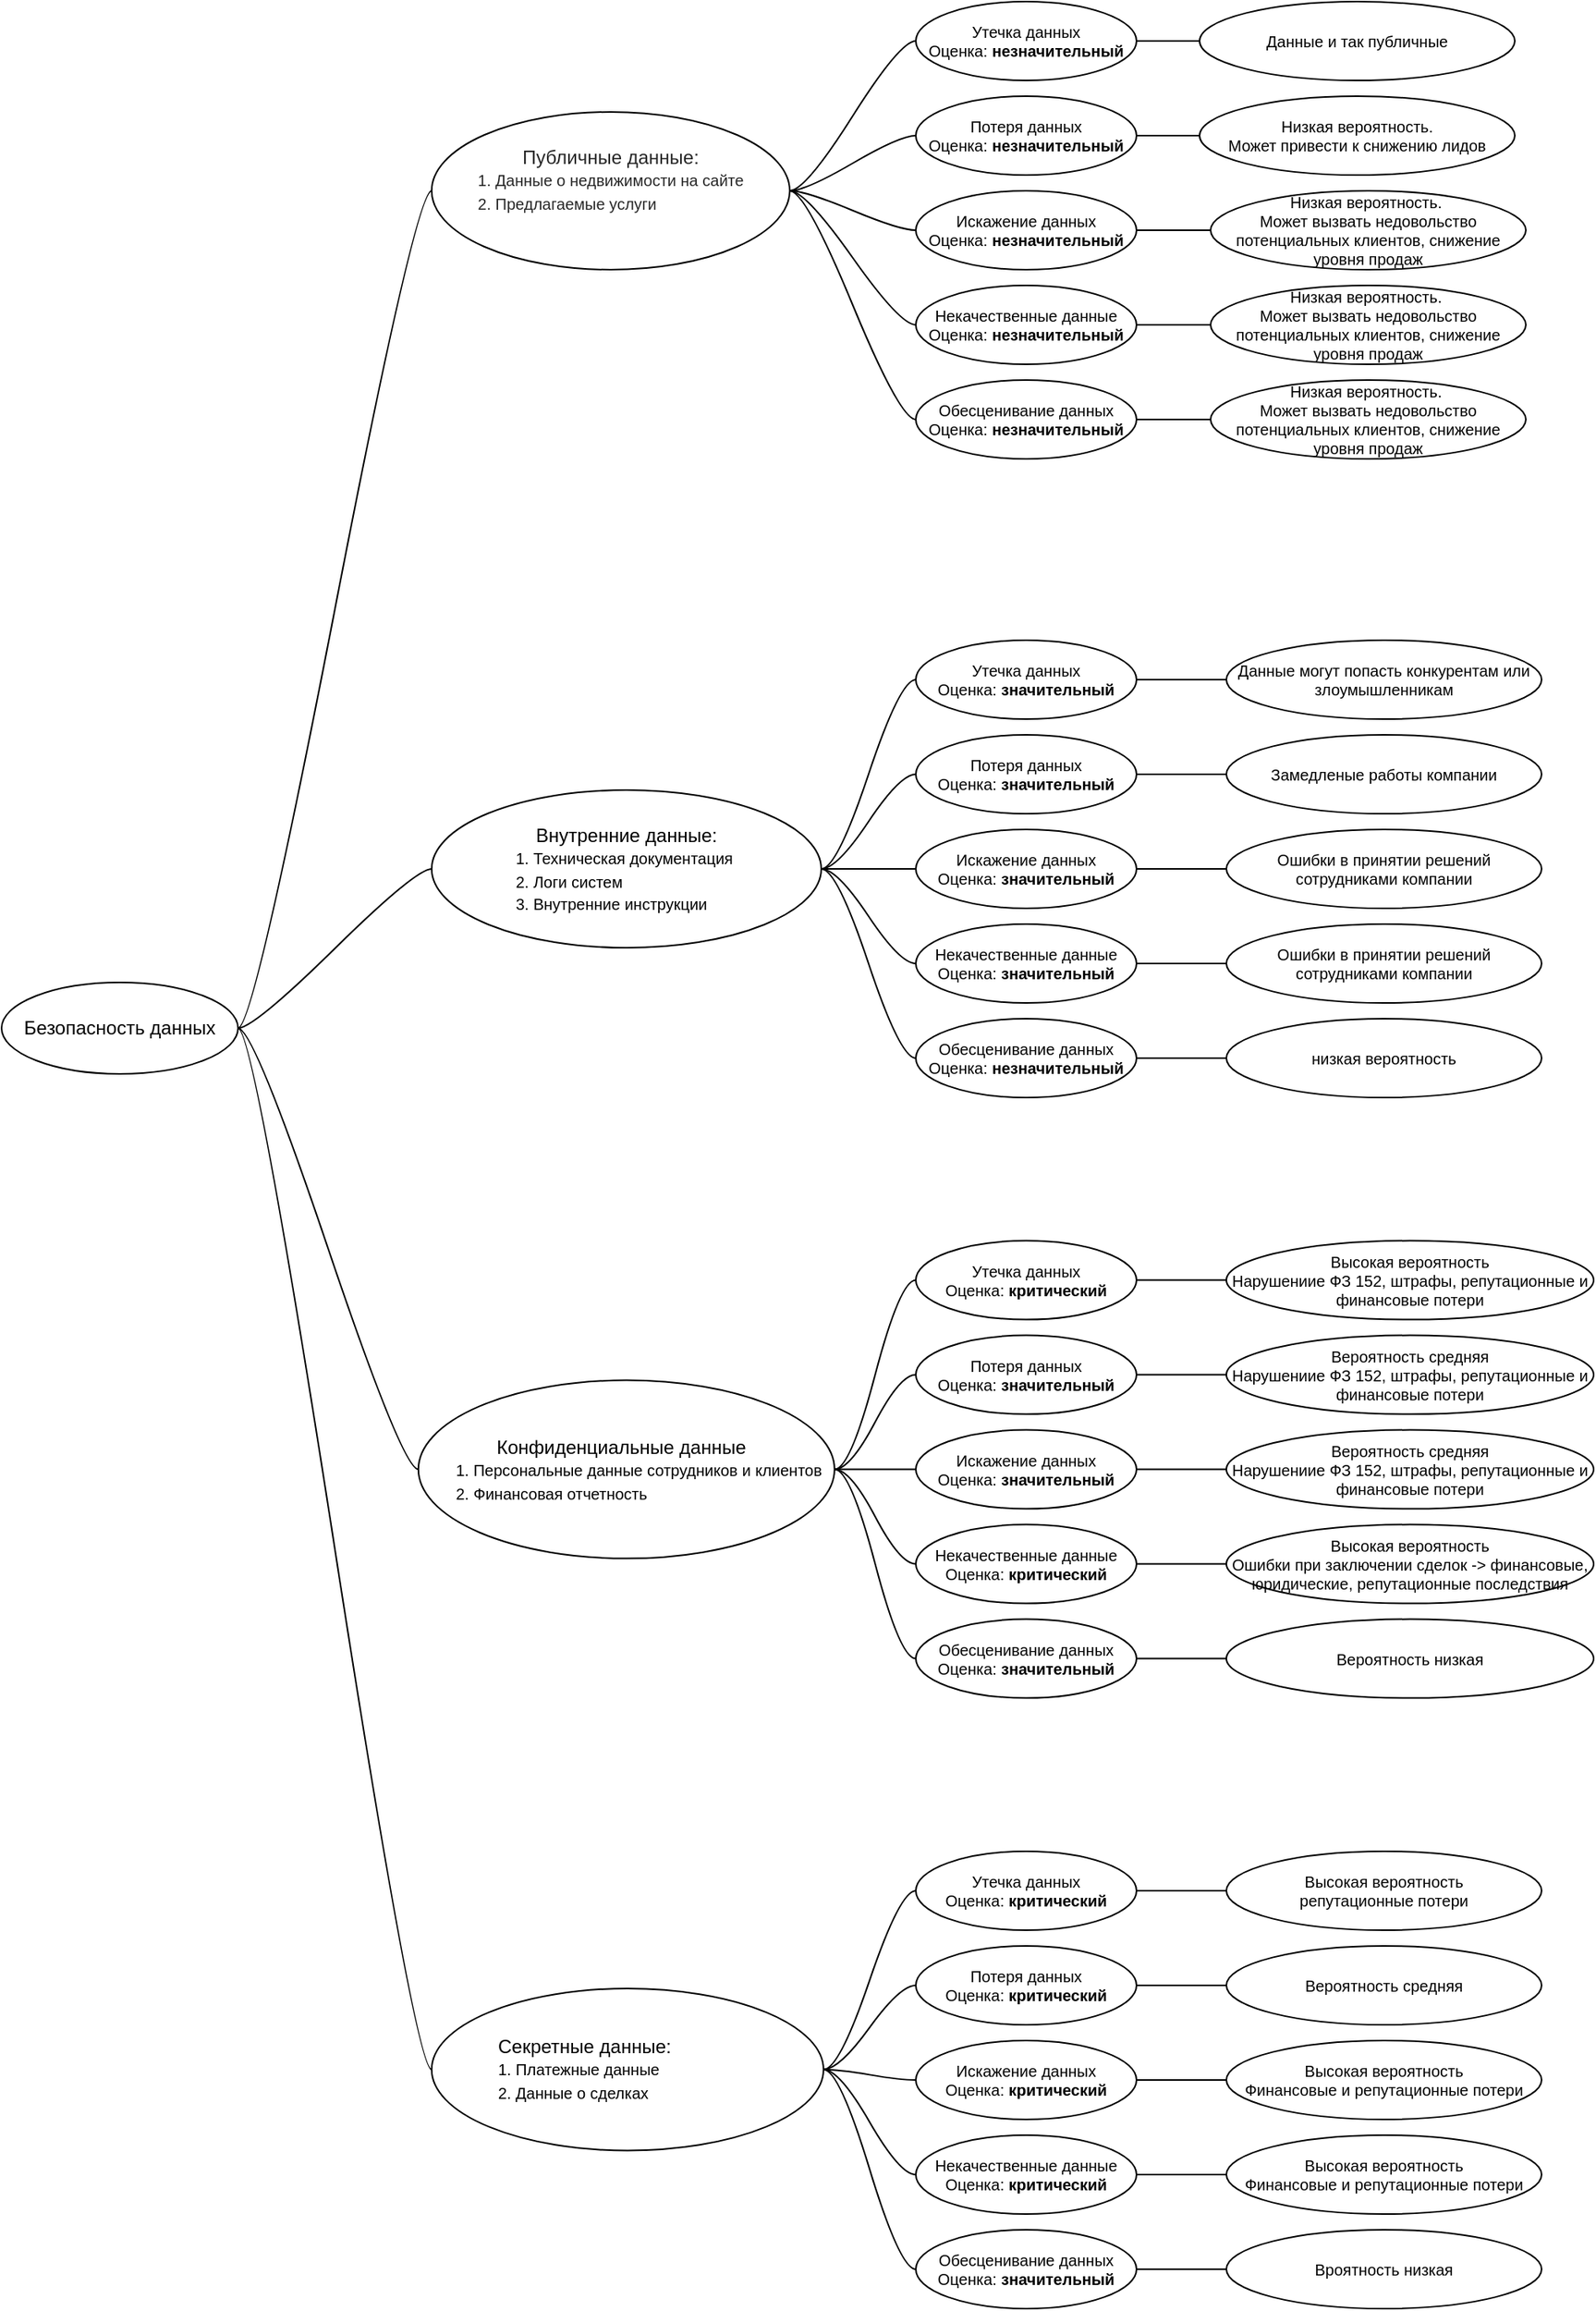 <mxfile border="50" scale="3" compressed="false" locked="false" version="28.0.7">
  <diagram name="Blank" id="YmL12bMKpDGza6XwsDPr">
    <mxGraphModel dx="1975" dy="1489" grid="1" gridSize="10" guides="1" tooltips="1" connect="1" arrows="1" fold="1" page="1" pageScale="1" pageWidth="827" pageHeight="1169" background="none" math="1" shadow="0" adaptiveColors="simple">
      <root>
        <mxCell id="X5NqExCQtvZxIxQ7pmgY-0" />
        <mxCell id="1" parent="X5NqExCQtvZxIxQ7pmgY-0" />
        <mxCell id="Xtbtvbpdz62l11RlzFsb-3" style="edgeStyle=entityRelationEdgeStyle;rounded=0;orthogonalLoop=1;jettySize=auto;html=1;startArrow=none;endArrow=none;segment=10;curved=1;sourcePerimeterSpacing=0;targetPerimeterSpacing=0;labelBackgroundColor=none;fontColor=default;" edge="1" parent="1" source="Xtbtvbpdz62l11RlzFsb-1" target="Xtbtvbpdz62l11RlzFsb-4">
          <mxGeometry relative="1" as="geometry">
            <mxPoint x="402.855" y="257.701" as="targetPoint" />
          </mxGeometry>
        </mxCell>
        <mxCell id="Xtbtvbpdz62l11RlzFsb-6" style="edgeStyle=entityRelationEdgeStyle;rounded=0;orthogonalLoop=1;jettySize=auto;html=1;startArrow=none;endArrow=none;segment=10;curved=1;sourcePerimeterSpacing=0;targetPerimeterSpacing=0;labelBackgroundColor=none;fontColor=default;" edge="1" parent="1" source="Xtbtvbpdz62l11RlzFsb-1" target="Xtbtvbpdz62l11RlzFsb-5">
          <mxGeometry relative="1" as="geometry" />
        </mxCell>
        <mxCell id="Xtbtvbpdz62l11RlzFsb-8" style="edgeStyle=entityRelationEdgeStyle;rounded=0;orthogonalLoop=1;jettySize=auto;html=1;startArrow=none;endArrow=none;segment=10;curved=1;sourcePerimeterSpacing=0;targetPerimeterSpacing=0;labelBackgroundColor=none;fontColor=default;" edge="1" parent="1" source="Xtbtvbpdz62l11RlzFsb-1" target="Xtbtvbpdz62l11RlzFsb-7">
          <mxGeometry relative="1" as="geometry" />
        </mxCell>
        <mxCell id="Xtbtvbpdz62l11RlzFsb-9" style="edgeStyle=entityRelationEdgeStyle;rounded=0;orthogonalLoop=1;jettySize=auto;html=1;startArrow=none;endArrow=none;segment=10;curved=1;sourcePerimeterSpacing=0;targetPerimeterSpacing=0;labelBackgroundColor=none;fontColor=default;" edge="1" parent="1" source="Xtbtvbpdz62l11RlzFsb-1" target="Xtbtvbpdz62l11RlzFsb-10">
          <mxGeometry relative="1" as="geometry">
            <mxPoint x="286.417" y="550.893" as="targetPoint" />
          </mxGeometry>
        </mxCell>
        <mxCell id="Xtbtvbpdz62l11RlzFsb-1" value="Безопасность данных" style="ellipse;whiteSpace=wrap;html=1;align=center;newEdgeStyle={&quot;edgeStyle&quot;:&quot;entityRelationEdgeStyle&quot;,&quot;startArrow&quot;:&quot;none&quot;,&quot;endArrow&quot;:&quot;none&quot;,&quot;segment&quot;:10,&quot;curved&quot;:1,&quot;sourcePerimeterSpacing&quot;:0,&quot;targetPerimeterSpacing&quot;:0};treeFolding=1;treeMoving=1;rotation=0;labelBackgroundColor=none;rounded=0;" vertex="1" parent="1">
          <mxGeometry x="50" y="642" width="150" height="58" as="geometry" />
        </mxCell>
        <mxCell id="Xtbtvbpdz62l11RlzFsb-27" style="edgeStyle=entityRelationEdgeStyle;rounded=0;orthogonalLoop=1;jettySize=auto;html=1;startArrow=none;endArrow=none;segment=10;curved=1;sourcePerimeterSpacing=0;targetPerimeterSpacing=0;" edge="1" parent="1" source="Xtbtvbpdz62l11RlzFsb-4" target="Xtbtvbpdz62l11RlzFsb-26">
          <mxGeometry relative="1" as="geometry" />
        </mxCell>
        <mxCell id="Xtbtvbpdz62l11RlzFsb-63" style="edgeStyle=entityRelationEdgeStyle;rounded=0;orthogonalLoop=1;jettySize=auto;html=1;startArrow=none;endArrow=none;segment=10;curved=1;sourcePerimeterSpacing=0;targetPerimeterSpacing=0;" edge="1" parent="1" source="Xtbtvbpdz62l11RlzFsb-4" target="Xtbtvbpdz62l11RlzFsb-62">
          <mxGeometry relative="1" as="geometry" />
        </mxCell>
        <mxCell id="Xtbtvbpdz62l11RlzFsb-71" style="edgeStyle=entityRelationEdgeStyle;rounded=0;orthogonalLoop=1;jettySize=auto;html=1;startArrow=none;endArrow=none;segment=10;curved=1;sourcePerimeterSpacing=0;targetPerimeterSpacing=0;" edge="1" parent="1" source="Xtbtvbpdz62l11RlzFsb-4" target="Xtbtvbpdz62l11RlzFsb-70">
          <mxGeometry relative="1" as="geometry" />
        </mxCell>
        <mxCell id="Xtbtvbpdz62l11RlzFsb-75" style="edgeStyle=entityRelationEdgeStyle;rounded=0;orthogonalLoop=1;jettySize=auto;html=1;startArrow=none;endArrow=none;segment=10;curved=1;sourcePerimeterSpacing=0;targetPerimeterSpacing=0;" edge="1" parent="1" source="Xtbtvbpdz62l11RlzFsb-4" target="Xtbtvbpdz62l11RlzFsb-74">
          <mxGeometry relative="1" as="geometry" />
        </mxCell>
        <mxCell id="Xtbtvbpdz62l11RlzFsb-77" style="edgeStyle=entityRelationEdgeStyle;rounded=0;orthogonalLoop=1;jettySize=auto;html=1;startArrow=none;endArrow=none;segment=10;curved=1;sourcePerimeterSpacing=0;targetPerimeterSpacing=0;entryX=0;entryY=0.5;entryDx=0;entryDy=0;" edge="1" parent="1" source="Xtbtvbpdz62l11RlzFsb-4" target="Xtbtvbpdz62l11RlzFsb-76">
          <mxGeometry relative="1" as="geometry" />
        </mxCell>
        <mxCell id="Xtbtvbpdz62l11RlzFsb-4" value="&lt;span style=&quot;color: rgba(0, 0, 0, 0.85); font-family: &amp;quot;YS Text&amp;quot;, sans-serif; text-align: left; white-space-collapse: preserve-breaks;&quot;&gt;&lt;font&gt;Публичные данные:&lt;/font&gt;&lt;/span&gt;&lt;div style=&quot;text-align: left;&quot;&gt;&lt;span style=&quot;color: rgba(0, 0, 0, 0.85); font-family: &amp;quot;YS Text&amp;quot;, sans-serif; white-space-collapse: preserve-breaks;&quot;&gt;&lt;font style=&quot;font-size: 10px;&quot;&gt;1. Данные о недвижимости на сайте&lt;/font&gt;&lt;/span&gt;&lt;/div&gt;&lt;div style=&quot;text-align: left;&quot;&gt;&lt;span style=&quot;color: rgba(0, 0, 0, 0.85); font-family: &amp;quot;YS Text&amp;quot;, sans-serif; white-space-collapse: preserve-breaks;&quot;&gt;&lt;font style=&quot;font-size: 10px;&quot;&gt;2. Предлагаемые услуги&lt;/font&gt;&lt;/span&gt;&lt;/div&gt;&lt;div style=&quot;text-align: left;&quot;&gt;&lt;span style=&quot;color: rgba(0, 0, 0, 0.85); font-family: &amp;quot;YS Text&amp;quot;, sans-serif; white-space-collapse: preserve-breaks;&quot;&gt;&lt;font&gt;&lt;br&gt;&lt;/font&gt;&lt;/span&gt;&lt;/div&gt;" style="ellipse;whiteSpace=wrap;html=1;align=center;newEdgeStyle={&quot;edgeStyle&quot;:&quot;entityRelationEdgeStyle&quot;,&quot;startArrow&quot;:&quot;none&quot;,&quot;endArrow&quot;:&quot;none&quot;,&quot;segment&quot;:10,&quot;curved&quot;:1,&quot;sourcePerimeterSpacing&quot;:0,&quot;targetPerimeterSpacing&quot;:0};treeFolding=1;treeMoving=1;labelBackgroundColor=none;rounded=0;textShadow=0;labelBorderColor=none;" vertex="1" parent="1">
          <mxGeometry x="322.85" y="90" width="227.15" height="100" as="geometry" />
        </mxCell>
        <mxCell id="Xtbtvbpdz62l11RlzFsb-87" style="edgeStyle=entityRelationEdgeStyle;rounded=0;orthogonalLoop=1;jettySize=auto;html=1;startArrow=none;endArrow=none;segment=10;curved=1;sourcePerimeterSpacing=0;targetPerimeterSpacing=0;" edge="1" parent="1" source="Xtbtvbpdz62l11RlzFsb-5" target="Xtbtvbpdz62l11RlzFsb-84">
          <mxGeometry relative="1" as="geometry" />
        </mxCell>
        <mxCell id="Xtbtvbpdz62l11RlzFsb-88" style="edgeStyle=entityRelationEdgeStyle;rounded=0;orthogonalLoop=1;jettySize=auto;html=1;startArrow=none;endArrow=none;segment=10;curved=1;sourcePerimeterSpacing=0;targetPerimeterSpacing=0;" edge="1" parent="1" source="Xtbtvbpdz62l11RlzFsb-5" target="Xtbtvbpdz62l11RlzFsb-82">
          <mxGeometry relative="1" as="geometry" />
        </mxCell>
        <mxCell id="Xtbtvbpdz62l11RlzFsb-89" style="edgeStyle=entityRelationEdgeStyle;rounded=0;orthogonalLoop=1;jettySize=auto;html=1;startArrow=none;endArrow=none;segment=10;curved=1;sourcePerimeterSpacing=0;targetPerimeterSpacing=0;" edge="1" parent="1" source="Xtbtvbpdz62l11RlzFsb-5" target="Xtbtvbpdz62l11RlzFsb-83">
          <mxGeometry relative="1" as="geometry" />
        </mxCell>
        <mxCell id="Xtbtvbpdz62l11RlzFsb-90" style="edgeStyle=entityRelationEdgeStyle;rounded=0;orthogonalLoop=1;jettySize=auto;html=1;startArrow=none;endArrow=none;segment=10;curved=1;sourcePerimeterSpacing=0;targetPerimeterSpacing=0;" edge="1" parent="1" source="Xtbtvbpdz62l11RlzFsb-5" target="Xtbtvbpdz62l11RlzFsb-85">
          <mxGeometry relative="1" as="geometry" />
        </mxCell>
        <mxCell id="Xtbtvbpdz62l11RlzFsb-91" style="edgeStyle=entityRelationEdgeStyle;rounded=0;orthogonalLoop=1;jettySize=auto;html=1;startArrow=none;endArrow=none;segment=10;curved=1;sourcePerimeterSpacing=0;targetPerimeterSpacing=0;" edge="1" parent="1" source="Xtbtvbpdz62l11RlzFsb-5" target="Xtbtvbpdz62l11RlzFsb-86">
          <mxGeometry relative="1" as="geometry" />
        </mxCell>
        <mxCell id="Xtbtvbpdz62l11RlzFsb-5" value="Внутренние данные:&lt;br&gt;&lt;div style=&quot;text-align: left;&quot;&gt;&lt;span style=&quot;background-color: transparent; color: light-dark(rgb(0, 0, 0), rgb(255, 255, 255));&quot;&gt;&lt;font style=&quot;font-size: 10px;&quot;&gt;1. Техническая документация&amp;nbsp;&lt;/font&gt;&lt;/span&gt;&lt;/div&gt;&lt;div style=&quot;text-align: left;&quot;&gt;&lt;span style=&quot;font-size: 10px;&quot;&gt;2. Логи систем&lt;/span&gt;&lt;/div&gt;&lt;div style=&quot;text-align: left;&quot;&gt;&lt;span style=&quot;font-size: 10px;&quot;&gt;3. Внутренние инструкции&lt;/span&gt;&lt;/div&gt;" style="ellipse;whiteSpace=wrap;html=1;align=center;newEdgeStyle={&quot;edgeStyle&quot;:&quot;entityRelationEdgeStyle&quot;,&quot;startArrow&quot;:&quot;none&quot;,&quot;endArrow&quot;:&quot;none&quot;,&quot;segment&quot;:10,&quot;curved&quot;:1,&quot;sourcePerimeterSpacing&quot;:0,&quot;targetPerimeterSpacing&quot;:0};treeFolding=1;treeMoving=1;labelBackgroundColor=none;rounded=0;" vertex="1" parent="1">
          <mxGeometry x="322.85" y="520" width="247.15" height="100" as="geometry" />
        </mxCell>
        <mxCell id="Xtbtvbpdz62l11RlzFsb-144" style="edgeStyle=entityRelationEdgeStyle;rounded=0;orthogonalLoop=1;jettySize=auto;html=1;startArrow=none;endArrow=none;segment=10;curved=1;sourcePerimeterSpacing=0;targetPerimeterSpacing=0;" edge="1" parent="1" source="Xtbtvbpdz62l11RlzFsb-7" target="Xtbtvbpdz62l11RlzFsb-93">
          <mxGeometry relative="1" as="geometry" />
        </mxCell>
        <mxCell id="Xtbtvbpdz62l11RlzFsb-146" style="edgeStyle=entityRelationEdgeStyle;rounded=0;orthogonalLoop=1;jettySize=auto;html=1;startArrow=none;endArrow=none;segment=10;curved=1;sourcePerimeterSpacing=0;targetPerimeterSpacing=0;" edge="1" parent="1" source="Xtbtvbpdz62l11RlzFsb-7" target="Xtbtvbpdz62l11RlzFsb-94">
          <mxGeometry relative="1" as="geometry" />
        </mxCell>
        <mxCell id="Xtbtvbpdz62l11RlzFsb-147" style="edgeStyle=entityRelationEdgeStyle;rounded=0;orthogonalLoop=1;jettySize=auto;html=1;startArrow=none;endArrow=none;segment=10;curved=1;sourcePerimeterSpacing=0;targetPerimeterSpacing=0;" edge="1" parent="1" source="Xtbtvbpdz62l11RlzFsb-7" target="Xtbtvbpdz62l11RlzFsb-92">
          <mxGeometry relative="1" as="geometry" />
        </mxCell>
        <mxCell id="Xtbtvbpdz62l11RlzFsb-148" style="edgeStyle=entityRelationEdgeStyle;rounded=0;orthogonalLoop=1;jettySize=auto;html=1;startArrow=none;endArrow=none;segment=10;curved=1;sourcePerimeterSpacing=0;targetPerimeterSpacing=0;" edge="1" parent="1" source="Xtbtvbpdz62l11RlzFsb-7" target="Xtbtvbpdz62l11RlzFsb-95">
          <mxGeometry relative="1" as="geometry" />
        </mxCell>
        <mxCell id="Xtbtvbpdz62l11RlzFsb-149" style="edgeStyle=entityRelationEdgeStyle;rounded=0;orthogonalLoop=1;jettySize=auto;html=1;startArrow=none;endArrow=none;segment=10;curved=1;sourcePerimeterSpacing=0;targetPerimeterSpacing=0;" edge="1" parent="1" source="Xtbtvbpdz62l11RlzFsb-7" target="Xtbtvbpdz62l11RlzFsb-96">
          <mxGeometry relative="1" as="geometry" />
        </mxCell>
        <mxCell id="Xtbtvbpdz62l11RlzFsb-7" value="&lt;div style=&quot;text-align: center;&quot;&gt;&lt;span style=&quot;background-color: transparent; color: light-dark(rgb(0, 0, 0), rgb(255, 255, 255));&quot;&gt;Конфиденциальные данные&lt;/span&gt;&lt;/div&gt;&lt;div style=&quot;&quot;&gt;&lt;font size=&quot;1&quot;&gt;&lt;span style=&quot;white-space: pre;&quot;&gt;&#x9;&lt;/span&gt;1. Персональные данные сотрудников и клиентов&lt;/font&gt;&lt;/div&gt;&lt;div style=&quot;&quot;&gt;&lt;font size=&quot;1&quot;&gt;&lt;span style=&quot;white-space: pre;&quot;&gt;&#x9;&lt;/span&gt;2. Финансовая отчетность&lt;/font&gt;&lt;/div&gt;" style="ellipse;whiteSpace=wrap;html=1;align=left;newEdgeStyle={&quot;edgeStyle&quot;:&quot;entityRelationEdgeStyle&quot;,&quot;startArrow&quot;:&quot;none&quot;,&quot;endArrow&quot;:&quot;none&quot;,&quot;segment&quot;:10,&quot;curved&quot;:1,&quot;sourcePerimeterSpacing&quot;:0,&quot;targetPerimeterSpacing&quot;:0};treeFolding=1;treeMoving=1;labelBackgroundColor=none;rounded=0;" vertex="1" parent="1">
          <mxGeometry x="314.42" y="894.29" width="264" height="113" as="geometry" />
        </mxCell>
        <mxCell id="Xtbtvbpdz62l11RlzFsb-145" style="edgeStyle=entityRelationEdgeStyle;rounded=0;orthogonalLoop=1;jettySize=auto;html=1;startArrow=none;endArrow=none;segment=10;curved=1;sourcePerimeterSpacing=0;targetPerimeterSpacing=0;" edge="1" parent="1" source="Xtbtvbpdz62l11RlzFsb-10" target="Xtbtvbpdz62l11RlzFsb-132">
          <mxGeometry relative="1" as="geometry" />
        </mxCell>
        <mxCell id="Xtbtvbpdz62l11RlzFsb-150" style="edgeStyle=entityRelationEdgeStyle;rounded=0;orthogonalLoop=1;jettySize=auto;html=1;startArrow=none;endArrow=none;segment=10;curved=1;sourcePerimeterSpacing=0;targetPerimeterSpacing=0;" edge="1" parent="1" source="Xtbtvbpdz62l11RlzFsb-10" target="Xtbtvbpdz62l11RlzFsb-134">
          <mxGeometry relative="1" as="geometry" />
        </mxCell>
        <mxCell id="Xtbtvbpdz62l11RlzFsb-151" style="edgeStyle=entityRelationEdgeStyle;rounded=0;orthogonalLoop=1;jettySize=auto;html=1;startArrow=none;endArrow=none;segment=10;curved=1;sourcePerimeterSpacing=0;targetPerimeterSpacing=0;" edge="1" parent="1" source="Xtbtvbpdz62l11RlzFsb-10" target="Xtbtvbpdz62l11RlzFsb-130">
          <mxGeometry relative="1" as="geometry" />
        </mxCell>
        <mxCell id="Xtbtvbpdz62l11RlzFsb-152" style="edgeStyle=entityRelationEdgeStyle;rounded=0;orthogonalLoop=1;jettySize=auto;html=1;startArrow=none;endArrow=none;segment=10;curved=1;sourcePerimeterSpacing=0;targetPerimeterSpacing=0;" edge="1" parent="1" source="Xtbtvbpdz62l11RlzFsb-10" target="Xtbtvbpdz62l11RlzFsb-136">
          <mxGeometry relative="1" as="geometry" />
        </mxCell>
        <mxCell id="Xtbtvbpdz62l11RlzFsb-153" style="edgeStyle=entityRelationEdgeStyle;rounded=0;orthogonalLoop=1;jettySize=auto;html=1;startArrow=none;endArrow=none;segment=10;curved=1;sourcePerimeterSpacing=0;targetPerimeterSpacing=0;" edge="1" parent="1" source="Xtbtvbpdz62l11RlzFsb-10" target="Xtbtvbpdz62l11RlzFsb-138">
          <mxGeometry relative="1" as="geometry" />
        </mxCell>
        <mxCell id="Xtbtvbpdz62l11RlzFsb-10" value="&lt;blockquote style=&quot;margin: 0 0 0 40px; border: none; padding: 0px;&quot;&gt;Cекретные данные:&lt;div&gt;&lt;font style=&quot;font-size: 10px;&quot;&gt;1. Платежные данные&lt;/font&gt;&lt;/div&gt;&lt;div&gt;&lt;font style=&quot;font-size: 10px;&quot;&gt;2. Данные о сделках&lt;/font&gt;&lt;/div&gt;&lt;/blockquote&gt;" style="ellipse;whiteSpace=wrap;html=1;align=left;newEdgeStyle={&quot;edgeStyle&quot;:&quot;entityRelationEdgeStyle&quot;,&quot;startArrow&quot;:&quot;none&quot;,&quot;endArrow&quot;:&quot;none&quot;,&quot;segment&quot;:10,&quot;curved&quot;:1,&quot;sourcePerimeterSpacing&quot;:0,&quot;targetPerimeterSpacing&quot;:0};treeFolding=1;treeMoving=1;labelBackgroundColor=none;rounded=0;" vertex="1" parent="1">
          <mxGeometry x="322.85" y="1280" width="248.58" height="102.75" as="geometry" />
        </mxCell>
        <mxCell id="Xtbtvbpdz62l11RlzFsb-67" style="edgeStyle=entityRelationEdgeStyle;rounded=0;orthogonalLoop=1;jettySize=auto;html=1;startArrow=none;endArrow=none;segment=10;curved=1;sourcePerimeterSpacing=0;targetPerimeterSpacing=0;" edge="1" parent="1" source="Xtbtvbpdz62l11RlzFsb-26" target="Xtbtvbpdz62l11RlzFsb-66">
          <mxGeometry relative="1" as="geometry" />
        </mxCell>
        <mxCell id="Xtbtvbpdz62l11RlzFsb-26" value="Потеря данных&lt;div&gt;Оценка: &lt;b&gt;незначительный&lt;/b&gt;&lt;/div&gt;" style="ellipse;whiteSpace=wrap;html=1;align=center;newEdgeStyle={&quot;edgeStyle&quot;:&quot;entityRelationEdgeStyle&quot;,&quot;startArrow&quot;:&quot;none&quot;,&quot;endArrow&quot;:&quot;none&quot;,&quot;segment&quot;:10,&quot;curved&quot;:1,&quot;sourcePerimeterSpacing&quot;:0,&quot;targetPerimeterSpacing&quot;:0};treeFolding=1;treeMoving=1;labelBackgroundColor=none;rounded=0;textShadow=0;labelBorderColor=none;fontSize=10;" vertex="1" parent="1">
          <mxGeometry x="630" y="80" width="140" height="50" as="geometry" />
        </mxCell>
        <mxCell id="Xtbtvbpdz62l11RlzFsb-69" style="edgeStyle=entityRelationEdgeStyle;rounded=0;orthogonalLoop=1;jettySize=auto;html=1;startArrow=none;endArrow=none;segment=10;curved=1;sourcePerimeterSpacing=0;targetPerimeterSpacing=0;" edge="1" parent="1" source="Xtbtvbpdz62l11RlzFsb-62" target="Xtbtvbpdz62l11RlzFsb-68">
          <mxGeometry relative="1" as="geometry" />
        </mxCell>
        <mxCell id="Xtbtvbpdz62l11RlzFsb-62" value="Искажение данных&lt;br&gt;Оценка: &lt;b&gt;незначительный&lt;/b&gt;" style="ellipse;whiteSpace=wrap;html=1;align=center;newEdgeStyle={&quot;edgeStyle&quot;:&quot;entityRelationEdgeStyle&quot;,&quot;startArrow&quot;:&quot;none&quot;,&quot;endArrow&quot;:&quot;none&quot;,&quot;segment&quot;:10,&quot;curved&quot;:1,&quot;sourcePerimeterSpacing&quot;:0,&quot;targetPerimeterSpacing&quot;:0};treeFolding=1;treeMoving=1;labelBackgroundColor=none;rounded=0;textShadow=0;labelBorderColor=none;fontSize=10;" vertex="1" parent="1">
          <mxGeometry x="630" y="140" width="140" height="50" as="geometry" />
        </mxCell>
        <mxCell id="Xtbtvbpdz62l11RlzFsb-66" value="Низкая вероятность. &lt;br&gt;Может привести к снижению лидов" style="ellipse;whiteSpace=wrap;html=1;align=center;newEdgeStyle={&quot;edgeStyle&quot;:&quot;entityRelationEdgeStyle&quot;,&quot;startArrow&quot;:&quot;none&quot;,&quot;endArrow&quot;:&quot;none&quot;,&quot;segment&quot;:10,&quot;curved&quot;:1,&quot;sourcePerimeterSpacing&quot;:0,&quot;targetPerimeterSpacing&quot;:0};treeFolding=1;treeMoving=1;labelBackgroundColor=none;rounded=0;textShadow=0;labelBorderColor=none;fontSize=10;" vertex="1" parent="1">
          <mxGeometry x="810" y="80" width="200" height="50" as="geometry" />
        </mxCell>
        <mxCell id="Xtbtvbpdz62l11RlzFsb-68" value="Низкая вероятность.&amp;nbsp;&lt;div&gt;Может вызвать недовольство потенциальных клиентов, снижение уровня продаж&lt;/div&gt;" style="ellipse;whiteSpace=wrap;html=1;align=center;newEdgeStyle={&quot;edgeStyle&quot;:&quot;entityRelationEdgeStyle&quot;,&quot;startArrow&quot;:&quot;none&quot;,&quot;endArrow&quot;:&quot;none&quot;,&quot;segment&quot;:10,&quot;curved&quot;:1,&quot;sourcePerimeterSpacing&quot;:0,&quot;targetPerimeterSpacing&quot;:0};treeFolding=1;treeMoving=1;labelBackgroundColor=none;rounded=0;textShadow=0;labelBorderColor=none;fontSize=10;" vertex="1" parent="1">
          <mxGeometry x="817" y="140" width="200" height="50" as="geometry" />
        </mxCell>
        <mxCell id="Xtbtvbpdz62l11RlzFsb-73" style="edgeStyle=entityRelationEdgeStyle;rounded=0;orthogonalLoop=1;jettySize=auto;html=1;startArrow=none;endArrow=none;segment=10;curved=1;sourcePerimeterSpacing=0;targetPerimeterSpacing=0;" edge="1" parent="1" source="Xtbtvbpdz62l11RlzFsb-70" target="Xtbtvbpdz62l11RlzFsb-72">
          <mxGeometry relative="1" as="geometry" />
        </mxCell>
        <mxCell id="Xtbtvbpdz62l11RlzFsb-70" value="Утечка данных&lt;br&gt;Оценка: &lt;b&gt;незначительный&lt;/b&gt;" style="ellipse;whiteSpace=wrap;html=1;align=center;newEdgeStyle={&quot;edgeStyle&quot;:&quot;entityRelationEdgeStyle&quot;,&quot;startArrow&quot;:&quot;none&quot;,&quot;endArrow&quot;:&quot;none&quot;,&quot;segment&quot;:10,&quot;curved&quot;:1,&quot;sourcePerimeterSpacing&quot;:0,&quot;targetPerimeterSpacing&quot;:0};treeFolding=1;treeMoving=1;labelBackgroundColor=none;rounded=0;textShadow=0;labelBorderColor=none;fontSize=10;" vertex="1" parent="1">
          <mxGeometry x="630" y="20" width="140" height="50" as="geometry" />
        </mxCell>
        <mxCell id="Xtbtvbpdz62l11RlzFsb-72" value="Данные и так публичные" style="ellipse;whiteSpace=wrap;html=1;align=center;newEdgeStyle={&quot;edgeStyle&quot;:&quot;entityRelationEdgeStyle&quot;,&quot;startArrow&quot;:&quot;none&quot;,&quot;endArrow&quot;:&quot;none&quot;,&quot;segment&quot;:10,&quot;curved&quot;:1,&quot;sourcePerimeterSpacing&quot;:0,&quot;targetPerimeterSpacing&quot;:0};treeFolding=1;treeMoving=1;labelBackgroundColor=none;rounded=0;textShadow=0;labelBorderColor=none;fontSize=10;" vertex="1" parent="1">
          <mxGeometry x="810" y="20" width="200" height="50" as="geometry" />
        </mxCell>
        <mxCell id="Xtbtvbpdz62l11RlzFsb-80" style="edgeStyle=entityRelationEdgeStyle;rounded=0;orthogonalLoop=1;jettySize=auto;html=1;startArrow=none;endArrow=none;segment=10;curved=1;sourcePerimeterSpacing=0;targetPerimeterSpacing=0;" edge="1" parent="1" source="Xtbtvbpdz62l11RlzFsb-74" target="Xtbtvbpdz62l11RlzFsb-78">
          <mxGeometry relative="1" as="geometry" />
        </mxCell>
        <mxCell id="Xtbtvbpdz62l11RlzFsb-74" value="Некачественные данные&lt;br&gt;Оценка: &lt;b&gt;незначительный&lt;/b&gt;" style="ellipse;whiteSpace=wrap;html=1;align=center;newEdgeStyle={&quot;edgeStyle&quot;:&quot;entityRelationEdgeStyle&quot;,&quot;startArrow&quot;:&quot;none&quot;,&quot;endArrow&quot;:&quot;none&quot;,&quot;segment&quot;:10,&quot;curved&quot;:1,&quot;sourcePerimeterSpacing&quot;:0,&quot;targetPerimeterSpacing&quot;:0};treeFolding=1;treeMoving=1;labelBackgroundColor=none;rounded=0;textShadow=0;labelBorderColor=none;fontSize=10;" vertex="1" parent="1">
          <mxGeometry x="630" y="200" width="140" height="50" as="geometry" />
        </mxCell>
        <mxCell id="Xtbtvbpdz62l11RlzFsb-81" style="edgeStyle=entityRelationEdgeStyle;rounded=0;orthogonalLoop=1;jettySize=auto;html=1;startArrow=none;endArrow=none;segment=10;curved=1;sourcePerimeterSpacing=0;targetPerimeterSpacing=0;" edge="1" parent="1" source="Xtbtvbpdz62l11RlzFsb-76" target="Xtbtvbpdz62l11RlzFsb-79">
          <mxGeometry relative="1" as="geometry" />
        </mxCell>
        <mxCell id="Xtbtvbpdz62l11RlzFsb-76" value="Обесценивание данных&lt;br&gt;Оценка: &lt;b&gt;незначительный&lt;/b&gt;" style="ellipse;whiteSpace=wrap;html=1;align=center;newEdgeStyle={&quot;edgeStyle&quot;:&quot;entityRelationEdgeStyle&quot;,&quot;startArrow&quot;:&quot;none&quot;,&quot;endArrow&quot;:&quot;none&quot;,&quot;segment&quot;:10,&quot;curved&quot;:1,&quot;sourcePerimeterSpacing&quot;:0,&quot;targetPerimeterSpacing&quot;:0};treeFolding=1;treeMoving=1;labelBackgroundColor=none;rounded=0;textShadow=0;labelBorderColor=none;fontSize=10;" vertex="1" parent="1">
          <mxGeometry x="630" y="260" width="140" height="50" as="geometry" />
        </mxCell>
        <mxCell id="Xtbtvbpdz62l11RlzFsb-78" value="Низкая вероятность.&amp;nbsp;&lt;div&gt;Может вызвать недовольство потенциальных клиентов, снижение уровня продаж&lt;/div&gt;" style="ellipse;whiteSpace=wrap;html=1;align=center;newEdgeStyle={&quot;edgeStyle&quot;:&quot;entityRelationEdgeStyle&quot;,&quot;startArrow&quot;:&quot;none&quot;,&quot;endArrow&quot;:&quot;none&quot;,&quot;segment&quot;:10,&quot;curved&quot;:1,&quot;sourcePerimeterSpacing&quot;:0,&quot;targetPerimeterSpacing&quot;:0};treeFolding=1;treeMoving=1;labelBackgroundColor=none;rounded=0;textShadow=0;labelBorderColor=none;fontSize=10;" vertex="1" parent="1">
          <mxGeometry x="817" y="200" width="200" height="50" as="geometry" />
        </mxCell>
        <mxCell id="Xtbtvbpdz62l11RlzFsb-79" value="Низкая вероятность.&amp;nbsp;&lt;div&gt;Может вызвать недовольство потенциальных клиентов, снижение уровня продаж&lt;/div&gt;" style="ellipse;whiteSpace=wrap;html=1;align=center;newEdgeStyle={&quot;edgeStyle&quot;:&quot;entityRelationEdgeStyle&quot;,&quot;startArrow&quot;:&quot;none&quot;,&quot;endArrow&quot;:&quot;none&quot;,&quot;segment&quot;:10,&quot;curved&quot;:1,&quot;sourcePerimeterSpacing&quot;:0,&quot;targetPerimeterSpacing&quot;:0};treeFolding=1;treeMoving=1;labelBackgroundColor=none;rounded=0;textShadow=0;labelBorderColor=none;fontSize=10;" vertex="1" parent="1">
          <mxGeometry x="817" y="260" width="200" height="50" as="geometry" />
        </mxCell>
        <mxCell id="Xtbtvbpdz62l11RlzFsb-107" style="edgeStyle=entityRelationEdgeStyle;rounded=0;orthogonalLoop=1;jettySize=auto;html=1;startArrow=none;endArrow=none;segment=10;curved=1;sourcePerimeterSpacing=0;targetPerimeterSpacing=0;" edge="1" parent="1" source="Xtbtvbpdz62l11RlzFsb-82" target="Xtbtvbpdz62l11RlzFsb-106">
          <mxGeometry relative="1" as="geometry" />
        </mxCell>
        <mxCell id="Xtbtvbpdz62l11RlzFsb-82" value="Потеря данных&lt;div&gt;Оценка: &lt;b&gt;значительный&lt;/b&gt;&lt;/div&gt;" style="ellipse;whiteSpace=wrap;html=1;align=center;newEdgeStyle={&quot;edgeStyle&quot;:&quot;entityRelationEdgeStyle&quot;,&quot;startArrow&quot;:&quot;none&quot;,&quot;endArrow&quot;:&quot;none&quot;,&quot;segment&quot;:10,&quot;curved&quot;:1,&quot;sourcePerimeterSpacing&quot;:0,&quot;targetPerimeterSpacing&quot;:0};treeFolding=1;treeMoving=1;labelBackgroundColor=none;rounded=0;textShadow=0;labelBorderColor=none;fontSize=10;" vertex="1" parent="1">
          <mxGeometry x="630" y="485" width="140" height="50" as="geometry" />
        </mxCell>
        <mxCell id="Xtbtvbpdz62l11RlzFsb-111" style="edgeStyle=entityRelationEdgeStyle;rounded=0;orthogonalLoop=1;jettySize=auto;html=1;startArrow=none;endArrow=none;segment=10;curved=1;sourcePerimeterSpacing=0;targetPerimeterSpacing=0;" edge="1" parent="1" source="Xtbtvbpdz62l11RlzFsb-83" target="Xtbtvbpdz62l11RlzFsb-108">
          <mxGeometry relative="1" as="geometry" />
        </mxCell>
        <mxCell id="Xtbtvbpdz62l11RlzFsb-83" value="Искажение данных&lt;br&gt;Оценка: &lt;b&gt;значительный&lt;/b&gt;" style="ellipse;whiteSpace=wrap;html=1;align=center;newEdgeStyle={&quot;edgeStyle&quot;:&quot;entityRelationEdgeStyle&quot;,&quot;startArrow&quot;:&quot;none&quot;,&quot;endArrow&quot;:&quot;none&quot;,&quot;segment&quot;:10,&quot;curved&quot;:1,&quot;sourcePerimeterSpacing&quot;:0,&quot;targetPerimeterSpacing&quot;:0};treeFolding=1;treeMoving=1;labelBackgroundColor=none;rounded=0;textShadow=0;labelBorderColor=none;fontSize=10;" vertex="1" parent="1">
          <mxGeometry x="630" y="545" width="140" height="50" as="geometry" />
        </mxCell>
        <mxCell id="Xtbtvbpdz62l11RlzFsb-105" style="edgeStyle=entityRelationEdgeStyle;rounded=0;orthogonalLoop=1;jettySize=auto;html=1;startArrow=none;endArrow=none;segment=10;curved=1;sourcePerimeterSpacing=0;targetPerimeterSpacing=0;" edge="1" parent="1" source="Xtbtvbpdz62l11RlzFsb-84" target="Xtbtvbpdz62l11RlzFsb-104">
          <mxGeometry relative="1" as="geometry" />
        </mxCell>
        <mxCell id="Xtbtvbpdz62l11RlzFsb-84" value="Утечка данных&lt;br&gt;Оценка: &lt;b&gt;значительный&lt;/b&gt;" style="ellipse;whiteSpace=wrap;html=1;align=center;newEdgeStyle={&quot;edgeStyle&quot;:&quot;entityRelationEdgeStyle&quot;,&quot;startArrow&quot;:&quot;none&quot;,&quot;endArrow&quot;:&quot;none&quot;,&quot;segment&quot;:10,&quot;curved&quot;:1,&quot;sourcePerimeterSpacing&quot;:0,&quot;targetPerimeterSpacing&quot;:0};treeFolding=1;treeMoving=1;labelBackgroundColor=none;rounded=0;textShadow=0;labelBorderColor=none;fontSize=10;" vertex="1" parent="1">
          <mxGeometry x="630" y="425" width="140" height="50" as="geometry" />
        </mxCell>
        <mxCell id="Xtbtvbpdz62l11RlzFsb-112" style="edgeStyle=entityRelationEdgeStyle;rounded=0;orthogonalLoop=1;jettySize=auto;html=1;startArrow=none;endArrow=none;segment=10;curved=1;sourcePerimeterSpacing=0;targetPerimeterSpacing=0;" edge="1" parent="1" source="Xtbtvbpdz62l11RlzFsb-85" target="Xtbtvbpdz62l11RlzFsb-109">
          <mxGeometry relative="1" as="geometry" />
        </mxCell>
        <mxCell id="Xtbtvbpdz62l11RlzFsb-85" value="Некачественные данные&lt;br&gt;Оценка:&amp;nbsp;&lt;b&gt;значительный&lt;/b&gt;" style="ellipse;whiteSpace=wrap;html=1;align=center;newEdgeStyle={&quot;edgeStyle&quot;:&quot;entityRelationEdgeStyle&quot;,&quot;startArrow&quot;:&quot;none&quot;,&quot;endArrow&quot;:&quot;none&quot;,&quot;segment&quot;:10,&quot;curved&quot;:1,&quot;sourcePerimeterSpacing&quot;:0,&quot;targetPerimeterSpacing&quot;:0};treeFolding=1;treeMoving=1;labelBackgroundColor=none;rounded=0;textShadow=0;labelBorderColor=none;fontSize=10;" vertex="1" parent="1">
          <mxGeometry x="630" y="605" width="140" height="50" as="geometry" />
        </mxCell>
        <mxCell id="Xtbtvbpdz62l11RlzFsb-113" style="edgeStyle=entityRelationEdgeStyle;rounded=0;orthogonalLoop=1;jettySize=auto;html=1;startArrow=none;endArrow=none;segment=10;curved=1;sourcePerimeterSpacing=0;targetPerimeterSpacing=0;" edge="1" parent="1" source="Xtbtvbpdz62l11RlzFsb-86" target="Xtbtvbpdz62l11RlzFsb-110">
          <mxGeometry relative="1" as="geometry" />
        </mxCell>
        <mxCell id="Xtbtvbpdz62l11RlzFsb-86" value="Обесценивание данных&lt;br&gt;Оценка: &lt;b&gt;незначительный&lt;/b&gt;" style="ellipse;whiteSpace=wrap;html=1;align=center;newEdgeStyle={&quot;edgeStyle&quot;:&quot;entityRelationEdgeStyle&quot;,&quot;startArrow&quot;:&quot;none&quot;,&quot;endArrow&quot;:&quot;none&quot;,&quot;segment&quot;:10,&quot;curved&quot;:1,&quot;sourcePerimeterSpacing&quot;:0,&quot;targetPerimeterSpacing&quot;:0};treeFolding=1;treeMoving=1;labelBackgroundColor=none;rounded=0;textShadow=0;labelBorderColor=none;fontSize=10;" vertex="1" parent="1">
          <mxGeometry x="630" y="665" width="140" height="50" as="geometry" />
        </mxCell>
        <mxCell id="Xtbtvbpdz62l11RlzFsb-120" style="edgeStyle=entityRelationEdgeStyle;rounded=0;orthogonalLoop=1;jettySize=auto;html=1;startArrow=none;endArrow=none;segment=10;curved=1;sourcePerimeterSpacing=0;targetPerimeterSpacing=0;" edge="1" parent="1" source="Xtbtvbpdz62l11RlzFsb-92" target="Xtbtvbpdz62l11RlzFsb-115">
          <mxGeometry relative="1" as="geometry" />
        </mxCell>
        <mxCell id="Xtbtvbpdz62l11RlzFsb-92" value="Потеря данных&lt;div&gt;Оценка: &lt;b&gt;значительный&lt;/b&gt;&lt;/div&gt;" style="ellipse;whiteSpace=wrap;html=1;align=center;newEdgeStyle={&quot;edgeStyle&quot;:&quot;entityRelationEdgeStyle&quot;,&quot;startArrow&quot;:&quot;none&quot;,&quot;endArrow&quot;:&quot;none&quot;,&quot;segment&quot;:10,&quot;curved&quot;:1,&quot;sourcePerimeterSpacing&quot;:0,&quot;targetPerimeterSpacing&quot;:0};treeFolding=1;treeMoving=1;labelBackgroundColor=none;rounded=0;textShadow=0;labelBorderColor=none;fontSize=10;" vertex="1" parent="1">
          <mxGeometry x="630" y="865.79" width="140" height="50" as="geometry" />
        </mxCell>
        <mxCell id="Xtbtvbpdz62l11RlzFsb-121" style="edgeStyle=entityRelationEdgeStyle;rounded=0;orthogonalLoop=1;jettySize=auto;html=1;startArrow=none;endArrow=none;segment=10;curved=1;sourcePerimeterSpacing=0;targetPerimeterSpacing=0;" edge="1" parent="1" source="Xtbtvbpdz62l11RlzFsb-93" target="Xtbtvbpdz62l11RlzFsb-116">
          <mxGeometry relative="1" as="geometry" />
        </mxCell>
        <mxCell id="Xtbtvbpdz62l11RlzFsb-93" value="Искажение данных&lt;br&gt;Оценка:&amp;nbsp;&lt;b&gt;значительный&lt;/b&gt;" style="ellipse;whiteSpace=wrap;html=1;align=center;newEdgeStyle={&quot;edgeStyle&quot;:&quot;entityRelationEdgeStyle&quot;,&quot;startArrow&quot;:&quot;none&quot;,&quot;endArrow&quot;:&quot;none&quot;,&quot;segment&quot;:10,&quot;curved&quot;:1,&quot;sourcePerimeterSpacing&quot;:0,&quot;targetPerimeterSpacing&quot;:0};treeFolding=1;treeMoving=1;labelBackgroundColor=none;rounded=0;textShadow=0;labelBorderColor=none;fontSize=10;" vertex="1" parent="1">
          <mxGeometry x="630" y="925.79" width="140" height="50" as="geometry" />
        </mxCell>
        <mxCell id="Xtbtvbpdz62l11RlzFsb-119" style="edgeStyle=entityRelationEdgeStyle;rounded=0;orthogonalLoop=1;jettySize=auto;html=1;startArrow=none;endArrow=none;segment=10;curved=1;sourcePerimeterSpacing=0;targetPerimeterSpacing=0;" edge="1" parent="1" source="Xtbtvbpdz62l11RlzFsb-94" target="Xtbtvbpdz62l11RlzFsb-114">
          <mxGeometry relative="1" as="geometry" />
        </mxCell>
        <mxCell id="Xtbtvbpdz62l11RlzFsb-94" value="Утечка данных&lt;br&gt;Оценка: &lt;b&gt;критический&lt;/b&gt;" style="ellipse;whiteSpace=wrap;html=1;align=center;newEdgeStyle={&quot;edgeStyle&quot;:&quot;entityRelationEdgeStyle&quot;,&quot;startArrow&quot;:&quot;none&quot;,&quot;endArrow&quot;:&quot;none&quot;,&quot;segment&quot;:10,&quot;curved&quot;:1,&quot;sourcePerimeterSpacing&quot;:0,&quot;targetPerimeterSpacing&quot;:0};treeFolding=1;treeMoving=1;labelBackgroundColor=none;rounded=0;textShadow=0;labelBorderColor=none;fontSize=10;" vertex="1" parent="1">
          <mxGeometry x="630" y="805.79" width="140" height="50" as="geometry" />
        </mxCell>
        <mxCell id="Xtbtvbpdz62l11RlzFsb-122" style="edgeStyle=entityRelationEdgeStyle;rounded=0;orthogonalLoop=1;jettySize=auto;html=1;startArrow=none;endArrow=none;segment=10;curved=1;sourcePerimeterSpacing=0;targetPerimeterSpacing=0;" edge="1" parent="1" source="Xtbtvbpdz62l11RlzFsb-95" target="Xtbtvbpdz62l11RlzFsb-117">
          <mxGeometry relative="1" as="geometry" />
        </mxCell>
        <mxCell id="Xtbtvbpdz62l11RlzFsb-95" value="Некачественные данные&lt;br&gt;Оценка:&amp;nbsp;&lt;b&gt;критический&lt;/b&gt;" style="ellipse;whiteSpace=wrap;html=1;align=center;newEdgeStyle={&quot;edgeStyle&quot;:&quot;entityRelationEdgeStyle&quot;,&quot;startArrow&quot;:&quot;none&quot;,&quot;endArrow&quot;:&quot;none&quot;,&quot;segment&quot;:10,&quot;curved&quot;:1,&quot;sourcePerimeterSpacing&quot;:0,&quot;targetPerimeterSpacing&quot;:0};treeFolding=1;treeMoving=1;labelBackgroundColor=none;rounded=0;textShadow=0;labelBorderColor=none;fontSize=10;" vertex="1" parent="1">
          <mxGeometry x="630" y="985.79" width="140" height="50" as="geometry" />
        </mxCell>
        <mxCell id="Xtbtvbpdz62l11RlzFsb-123" style="edgeStyle=entityRelationEdgeStyle;rounded=0;orthogonalLoop=1;jettySize=auto;html=1;startArrow=none;endArrow=none;segment=10;curved=1;sourcePerimeterSpacing=0;targetPerimeterSpacing=0;" edge="1" parent="1" source="Xtbtvbpdz62l11RlzFsb-96" target="Xtbtvbpdz62l11RlzFsb-118">
          <mxGeometry relative="1" as="geometry" />
        </mxCell>
        <mxCell id="Xtbtvbpdz62l11RlzFsb-96" value="Обесценивание данных&lt;br&gt;Оценка: &lt;b&gt;значительный&lt;/b&gt;" style="ellipse;whiteSpace=wrap;html=1;align=center;newEdgeStyle={&quot;edgeStyle&quot;:&quot;entityRelationEdgeStyle&quot;,&quot;startArrow&quot;:&quot;none&quot;,&quot;endArrow&quot;:&quot;none&quot;,&quot;segment&quot;:10,&quot;curved&quot;:1,&quot;sourcePerimeterSpacing&quot;:0,&quot;targetPerimeterSpacing&quot;:0};treeFolding=1;treeMoving=1;labelBackgroundColor=none;rounded=0;textShadow=0;labelBorderColor=none;fontSize=10;" vertex="1" parent="1">
          <mxGeometry x="630" y="1045.79" width="140" height="50" as="geometry" />
        </mxCell>
        <mxCell id="Xtbtvbpdz62l11RlzFsb-104" value="Данные могут попасть конкурентам или злоумышленникам" style="ellipse;whiteSpace=wrap;html=1;align=center;newEdgeStyle={&quot;edgeStyle&quot;:&quot;entityRelationEdgeStyle&quot;,&quot;startArrow&quot;:&quot;none&quot;,&quot;endArrow&quot;:&quot;none&quot;,&quot;segment&quot;:10,&quot;curved&quot;:1,&quot;sourcePerimeterSpacing&quot;:0,&quot;targetPerimeterSpacing&quot;:0};treeFolding=1;treeMoving=1;labelBackgroundColor=none;rounded=0;textShadow=0;labelBorderColor=none;fontSize=10;" vertex="1" parent="1">
          <mxGeometry x="827" y="425" width="200" height="50" as="geometry" />
        </mxCell>
        <mxCell id="Xtbtvbpdz62l11RlzFsb-106" value="Замедленые работы компании" style="ellipse;whiteSpace=wrap;html=1;align=center;newEdgeStyle={&quot;edgeStyle&quot;:&quot;entityRelationEdgeStyle&quot;,&quot;startArrow&quot;:&quot;none&quot;,&quot;endArrow&quot;:&quot;none&quot;,&quot;segment&quot;:10,&quot;curved&quot;:1,&quot;sourcePerimeterSpacing&quot;:0,&quot;targetPerimeterSpacing&quot;:0};treeFolding=1;treeMoving=1;labelBackgroundColor=none;rounded=0;textShadow=0;labelBorderColor=none;fontSize=10;" vertex="1" parent="1">
          <mxGeometry x="827" y="485" width="200" height="50" as="geometry" />
        </mxCell>
        <mxCell id="Xtbtvbpdz62l11RlzFsb-108" value="Ошибки в принятии решений сотрудниками компании" style="ellipse;whiteSpace=wrap;html=1;align=center;newEdgeStyle={&quot;edgeStyle&quot;:&quot;entityRelationEdgeStyle&quot;,&quot;startArrow&quot;:&quot;none&quot;,&quot;endArrow&quot;:&quot;none&quot;,&quot;segment&quot;:10,&quot;curved&quot;:1,&quot;sourcePerimeterSpacing&quot;:0,&quot;targetPerimeterSpacing&quot;:0};treeFolding=1;treeMoving=1;labelBackgroundColor=none;rounded=0;textShadow=0;labelBorderColor=none;fontSize=10;" vertex="1" parent="1">
          <mxGeometry x="827" y="545" width="200" height="50" as="geometry" />
        </mxCell>
        <mxCell id="Xtbtvbpdz62l11RlzFsb-109" value="Ошибки в принятии решений сотрудниками компании" style="ellipse;whiteSpace=wrap;html=1;align=center;newEdgeStyle={&quot;edgeStyle&quot;:&quot;entityRelationEdgeStyle&quot;,&quot;startArrow&quot;:&quot;none&quot;,&quot;endArrow&quot;:&quot;none&quot;,&quot;segment&quot;:10,&quot;curved&quot;:1,&quot;sourcePerimeterSpacing&quot;:0,&quot;targetPerimeterSpacing&quot;:0};treeFolding=1;treeMoving=1;labelBackgroundColor=none;rounded=0;textShadow=0;labelBorderColor=none;fontSize=10;" vertex="1" parent="1">
          <mxGeometry x="827" y="605" width="200" height="50" as="geometry" />
        </mxCell>
        <mxCell id="Xtbtvbpdz62l11RlzFsb-110" value="низкая вероятность" style="ellipse;whiteSpace=wrap;html=1;align=center;newEdgeStyle={&quot;edgeStyle&quot;:&quot;entityRelationEdgeStyle&quot;,&quot;startArrow&quot;:&quot;none&quot;,&quot;endArrow&quot;:&quot;none&quot;,&quot;segment&quot;:10,&quot;curved&quot;:1,&quot;sourcePerimeterSpacing&quot;:0,&quot;targetPerimeterSpacing&quot;:0};treeFolding=1;treeMoving=1;labelBackgroundColor=none;rounded=0;textShadow=0;labelBorderColor=none;fontSize=10;" vertex="1" parent="1">
          <mxGeometry x="827" y="665" width="200" height="50" as="geometry" />
        </mxCell>
        <mxCell id="Xtbtvbpdz62l11RlzFsb-114" value="Высокая вероятность&lt;br&gt;Нарушениие ФЗ 152, штрафы, репутационные и финансовые потери" style="ellipse;whiteSpace=wrap;html=1;align=center;newEdgeStyle={&quot;edgeStyle&quot;:&quot;entityRelationEdgeStyle&quot;,&quot;startArrow&quot;:&quot;none&quot;,&quot;endArrow&quot;:&quot;none&quot;,&quot;segment&quot;:10,&quot;curved&quot;:1,&quot;sourcePerimeterSpacing&quot;:0,&quot;targetPerimeterSpacing&quot;:0};treeFolding=1;treeMoving=1;labelBackgroundColor=none;rounded=0;textShadow=0;labelBorderColor=none;fontSize=10;" vertex="1" parent="1">
          <mxGeometry x="827" y="805.79" width="233" height="50" as="geometry" />
        </mxCell>
        <mxCell id="Xtbtvbpdz62l11RlzFsb-115" value="Вероятность средняя&lt;br&gt;Нарушениие ФЗ 152, штрафы, репутационные и финансовые потери" style="ellipse;whiteSpace=wrap;html=1;align=center;newEdgeStyle={&quot;edgeStyle&quot;:&quot;entityRelationEdgeStyle&quot;,&quot;startArrow&quot;:&quot;none&quot;,&quot;endArrow&quot;:&quot;none&quot;,&quot;segment&quot;:10,&quot;curved&quot;:1,&quot;sourcePerimeterSpacing&quot;:0,&quot;targetPerimeterSpacing&quot;:0};treeFolding=1;treeMoving=1;labelBackgroundColor=none;rounded=0;textShadow=0;labelBorderColor=none;fontSize=10;" vertex="1" parent="1">
          <mxGeometry x="827" y="865.79" width="233" height="50" as="geometry" />
        </mxCell>
        <mxCell id="Xtbtvbpdz62l11RlzFsb-116" value="Вероятность средняя&lt;br&gt;Нарушениие ФЗ 152, штрафы, репутационные и финансовые потери" style="ellipse;whiteSpace=wrap;html=1;align=center;newEdgeStyle={&quot;edgeStyle&quot;:&quot;entityRelationEdgeStyle&quot;,&quot;startArrow&quot;:&quot;none&quot;,&quot;endArrow&quot;:&quot;none&quot;,&quot;segment&quot;:10,&quot;curved&quot;:1,&quot;sourcePerimeterSpacing&quot;:0,&quot;targetPerimeterSpacing&quot;:0};treeFolding=1;treeMoving=1;labelBackgroundColor=none;rounded=0;textShadow=0;labelBorderColor=none;fontSize=10;" vertex="1" parent="1">
          <mxGeometry x="827" y="925.79" width="233" height="50" as="geometry" />
        </mxCell>
        <mxCell id="Xtbtvbpdz62l11RlzFsb-117" value="Высокая вероятность&lt;div&gt;Ошибки при заключении сделок -&amp;gt; финансовые, юридические, репутационные последствия&lt;/div&gt;" style="ellipse;whiteSpace=wrap;html=1;align=center;newEdgeStyle={&quot;edgeStyle&quot;:&quot;entityRelationEdgeStyle&quot;,&quot;startArrow&quot;:&quot;none&quot;,&quot;endArrow&quot;:&quot;none&quot;,&quot;segment&quot;:10,&quot;curved&quot;:1,&quot;sourcePerimeterSpacing&quot;:0,&quot;targetPerimeterSpacing&quot;:0};treeFolding=1;treeMoving=1;labelBackgroundColor=none;rounded=0;textShadow=0;labelBorderColor=none;fontSize=10;" vertex="1" parent="1">
          <mxGeometry x="827" y="985.79" width="233" height="50" as="geometry" />
        </mxCell>
        <mxCell id="Xtbtvbpdz62l11RlzFsb-118" value="Вероятность низкая" style="ellipse;whiteSpace=wrap;html=1;align=center;newEdgeStyle={&quot;edgeStyle&quot;:&quot;entityRelationEdgeStyle&quot;,&quot;startArrow&quot;:&quot;none&quot;,&quot;endArrow&quot;:&quot;none&quot;,&quot;segment&quot;:10,&quot;curved&quot;:1,&quot;sourcePerimeterSpacing&quot;:0,&quot;targetPerimeterSpacing&quot;:0};treeFolding=1;treeMoving=1;labelBackgroundColor=none;rounded=0;textShadow=0;labelBorderColor=none;fontSize=10;" vertex="1" parent="1">
          <mxGeometry x="827" y="1045.79" width="233" height="50" as="geometry" />
        </mxCell>
        <mxCell id="Xtbtvbpdz62l11RlzFsb-129" style="edgeStyle=entityRelationEdgeStyle;rounded=0;orthogonalLoop=1;jettySize=auto;html=1;startArrow=none;endArrow=none;segment=10;curved=1;sourcePerimeterSpacing=0;targetPerimeterSpacing=0;" edge="1" parent="1" source="Xtbtvbpdz62l11RlzFsb-130" target="Xtbtvbpdz62l11RlzFsb-140">
          <mxGeometry relative="1" as="geometry" />
        </mxCell>
        <mxCell id="Xtbtvbpdz62l11RlzFsb-130" value="Потеря данных&lt;div&gt;Оценка:&amp;nbsp;&lt;b style=&quot;background-color: transparent; color: light-dark(rgb(0, 0, 0), rgb(255, 255, 255));&quot;&gt;критический&lt;/b&gt;&lt;/div&gt;" style="ellipse;whiteSpace=wrap;html=1;align=center;newEdgeStyle={&quot;edgeStyle&quot;:&quot;entityRelationEdgeStyle&quot;,&quot;startArrow&quot;:&quot;none&quot;,&quot;endArrow&quot;:&quot;none&quot;,&quot;segment&quot;:10,&quot;curved&quot;:1,&quot;sourcePerimeterSpacing&quot;:0,&quot;targetPerimeterSpacing&quot;:0};treeFolding=1;treeMoving=1;labelBackgroundColor=none;rounded=0;textShadow=0;labelBorderColor=none;fontSize=10;" vertex="1" parent="1">
          <mxGeometry x="630" y="1253" width="140" height="50" as="geometry" />
        </mxCell>
        <mxCell id="Xtbtvbpdz62l11RlzFsb-131" style="edgeStyle=entityRelationEdgeStyle;rounded=0;orthogonalLoop=1;jettySize=auto;html=1;startArrow=none;endArrow=none;segment=10;curved=1;sourcePerimeterSpacing=0;targetPerimeterSpacing=0;" edge="1" parent="1" source="Xtbtvbpdz62l11RlzFsb-132" target="Xtbtvbpdz62l11RlzFsb-141">
          <mxGeometry relative="1" as="geometry" />
        </mxCell>
        <mxCell id="Xtbtvbpdz62l11RlzFsb-132" value="Искажение данных&lt;br&gt;Оценка:&amp;nbsp;&lt;b&gt;критический&lt;/b&gt;" style="ellipse;whiteSpace=wrap;html=1;align=center;newEdgeStyle={&quot;edgeStyle&quot;:&quot;entityRelationEdgeStyle&quot;,&quot;startArrow&quot;:&quot;none&quot;,&quot;endArrow&quot;:&quot;none&quot;,&quot;segment&quot;:10,&quot;curved&quot;:1,&quot;sourcePerimeterSpacing&quot;:0,&quot;targetPerimeterSpacing&quot;:0};treeFolding=1;treeMoving=1;labelBackgroundColor=none;rounded=0;textShadow=0;labelBorderColor=none;fontSize=10;" vertex="1" parent="1">
          <mxGeometry x="630" y="1313" width="140" height="50" as="geometry" />
        </mxCell>
        <mxCell id="Xtbtvbpdz62l11RlzFsb-133" style="edgeStyle=entityRelationEdgeStyle;rounded=0;orthogonalLoop=1;jettySize=auto;html=1;startArrow=none;endArrow=none;segment=10;curved=1;sourcePerimeterSpacing=0;targetPerimeterSpacing=0;" edge="1" parent="1" source="Xtbtvbpdz62l11RlzFsb-134" target="Xtbtvbpdz62l11RlzFsb-139">
          <mxGeometry relative="1" as="geometry" />
        </mxCell>
        <mxCell id="Xtbtvbpdz62l11RlzFsb-134" value="Утечка данных&lt;br&gt;Оценка: &lt;b&gt;критический&lt;/b&gt;" style="ellipse;whiteSpace=wrap;html=1;align=center;newEdgeStyle={&quot;edgeStyle&quot;:&quot;entityRelationEdgeStyle&quot;,&quot;startArrow&quot;:&quot;none&quot;,&quot;endArrow&quot;:&quot;none&quot;,&quot;segment&quot;:10,&quot;curved&quot;:1,&quot;sourcePerimeterSpacing&quot;:0,&quot;targetPerimeterSpacing&quot;:0};treeFolding=1;treeMoving=1;labelBackgroundColor=none;rounded=0;textShadow=0;labelBorderColor=none;fontSize=10;" vertex="1" parent="1">
          <mxGeometry x="630" y="1193" width="140" height="50" as="geometry" />
        </mxCell>
        <mxCell id="Xtbtvbpdz62l11RlzFsb-135" style="edgeStyle=entityRelationEdgeStyle;rounded=0;orthogonalLoop=1;jettySize=auto;html=1;startArrow=none;endArrow=none;segment=10;curved=1;sourcePerimeterSpacing=0;targetPerimeterSpacing=0;" edge="1" parent="1" source="Xtbtvbpdz62l11RlzFsb-136" target="Xtbtvbpdz62l11RlzFsb-142">
          <mxGeometry relative="1" as="geometry" />
        </mxCell>
        <mxCell id="Xtbtvbpdz62l11RlzFsb-136" value="Некачественные данные&lt;br&gt;Оценка: &lt;b&gt;критический&lt;/b&gt;" style="ellipse;whiteSpace=wrap;html=1;align=center;newEdgeStyle={&quot;edgeStyle&quot;:&quot;entityRelationEdgeStyle&quot;,&quot;startArrow&quot;:&quot;none&quot;,&quot;endArrow&quot;:&quot;none&quot;,&quot;segment&quot;:10,&quot;curved&quot;:1,&quot;sourcePerimeterSpacing&quot;:0,&quot;targetPerimeterSpacing&quot;:0};treeFolding=1;treeMoving=1;labelBackgroundColor=none;rounded=0;textShadow=0;labelBorderColor=none;fontSize=10;" vertex="1" parent="1">
          <mxGeometry x="630" y="1373" width="140" height="50" as="geometry" />
        </mxCell>
        <mxCell id="Xtbtvbpdz62l11RlzFsb-137" style="edgeStyle=entityRelationEdgeStyle;rounded=0;orthogonalLoop=1;jettySize=auto;html=1;startArrow=none;endArrow=none;segment=10;curved=1;sourcePerimeterSpacing=0;targetPerimeterSpacing=0;" edge="1" parent="1" source="Xtbtvbpdz62l11RlzFsb-138" target="Xtbtvbpdz62l11RlzFsb-143">
          <mxGeometry relative="1" as="geometry" />
        </mxCell>
        <mxCell id="Xtbtvbpdz62l11RlzFsb-138" value="Обесценивание данных&lt;br&gt;Оценка: &lt;b&gt;значительный&lt;/b&gt;" style="ellipse;whiteSpace=wrap;html=1;align=center;newEdgeStyle={&quot;edgeStyle&quot;:&quot;entityRelationEdgeStyle&quot;,&quot;startArrow&quot;:&quot;none&quot;,&quot;endArrow&quot;:&quot;none&quot;,&quot;segment&quot;:10,&quot;curved&quot;:1,&quot;sourcePerimeterSpacing&quot;:0,&quot;targetPerimeterSpacing&quot;:0};treeFolding=1;treeMoving=1;labelBackgroundColor=none;rounded=0;textShadow=0;labelBorderColor=none;fontSize=10;" vertex="1" parent="1">
          <mxGeometry x="630" y="1433" width="140" height="50" as="geometry" />
        </mxCell>
        <mxCell id="Xtbtvbpdz62l11RlzFsb-139" value="Высокая вероятность&lt;div&gt;репутационные потери&lt;/div&gt;" style="ellipse;whiteSpace=wrap;html=1;align=center;newEdgeStyle={&quot;edgeStyle&quot;:&quot;entityRelationEdgeStyle&quot;,&quot;startArrow&quot;:&quot;none&quot;,&quot;endArrow&quot;:&quot;none&quot;,&quot;segment&quot;:10,&quot;curved&quot;:1,&quot;sourcePerimeterSpacing&quot;:0,&quot;targetPerimeterSpacing&quot;:0};treeFolding=1;treeMoving=1;labelBackgroundColor=none;rounded=0;textShadow=0;labelBorderColor=none;fontSize=10;" vertex="1" parent="1">
          <mxGeometry x="827" y="1193" width="200" height="50" as="geometry" />
        </mxCell>
        <mxCell id="Xtbtvbpdz62l11RlzFsb-140" value="Вероятность средняя" style="ellipse;whiteSpace=wrap;html=1;align=center;newEdgeStyle={&quot;edgeStyle&quot;:&quot;entityRelationEdgeStyle&quot;,&quot;startArrow&quot;:&quot;none&quot;,&quot;endArrow&quot;:&quot;none&quot;,&quot;segment&quot;:10,&quot;curved&quot;:1,&quot;sourcePerimeterSpacing&quot;:0,&quot;targetPerimeterSpacing&quot;:0};treeFolding=1;treeMoving=1;labelBackgroundColor=none;rounded=0;textShadow=0;labelBorderColor=none;fontSize=10;" vertex="1" parent="1">
          <mxGeometry x="827" y="1253" width="200" height="50" as="geometry" />
        </mxCell>
        <mxCell id="Xtbtvbpdz62l11RlzFsb-141" value="&lt;div&gt;Высокая вероятность&lt;/div&gt;Финансовые и репутационные потери" style="ellipse;whiteSpace=wrap;html=1;align=center;newEdgeStyle={&quot;edgeStyle&quot;:&quot;entityRelationEdgeStyle&quot;,&quot;startArrow&quot;:&quot;none&quot;,&quot;endArrow&quot;:&quot;none&quot;,&quot;segment&quot;:10,&quot;curved&quot;:1,&quot;sourcePerimeterSpacing&quot;:0,&quot;targetPerimeterSpacing&quot;:0};treeFolding=1;treeMoving=1;labelBackgroundColor=none;rounded=0;textShadow=0;labelBorderColor=none;fontSize=10;" vertex="1" parent="1">
          <mxGeometry x="827" y="1313" width="200" height="50" as="geometry" />
        </mxCell>
        <mxCell id="Xtbtvbpdz62l11RlzFsb-142" value="&lt;div&gt;Высокая вероятность&lt;/div&gt;Финансовые и репутационные потери" style="ellipse;whiteSpace=wrap;html=1;align=center;newEdgeStyle={&quot;edgeStyle&quot;:&quot;entityRelationEdgeStyle&quot;,&quot;startArrow&quot;:&quot;none&quot;,&quot;endArrow&quot;:&quot;none&quot;,&quot;segment&quot;:10,&quot;curved&quot;:1,&quot;sourcePerimeterSpacing&quot;:0,&quot;targetPerimeterSpacing&quot;:0};treeFolding=1;treeMoving=1;labelBackgroundColor=none;rounded=0;textShadow=0;labelBorderColor=none;fontSize=10;" vertex="1" parent="1">
          <mxGeometry x="827" y="1373" width="200" height="50" as="geometry" />
        </mxCell>
        <mxCell id="Xtbtvbpdz62l11RlzFsb-143" value="Вроятность низкая" style="ellipse;whiteSpace=wrap;html=1;align=center;newEdgeStyle={&quot;edgeStyle&quot;:&quot;entityRelationEdgeStyle&quot;,&quot;startArrow&quot;:&quot;none&quot;,&quot;endArrow&quot;:&quot;none&quot;,&quot;segment&quot;:10,&quot;curved&quot;:1,&quot;sourcePerimeterSpacing&quot;:0,&quot;targetPerimeterSpacing&quot;:0};treeFolding=1;treeMoving=1;labelBackgroundColor=none;rounded=0;textShadow=0;labelBorderColor=none;fontSize=10;" vertex="1" parent="1">
          <mxGeometry x="827" y="1433" width="200" height="50" as="geometry" />
        </mxCell>
      </root>
    </mxGraphModel>
  </diagram>
</mxfile>
